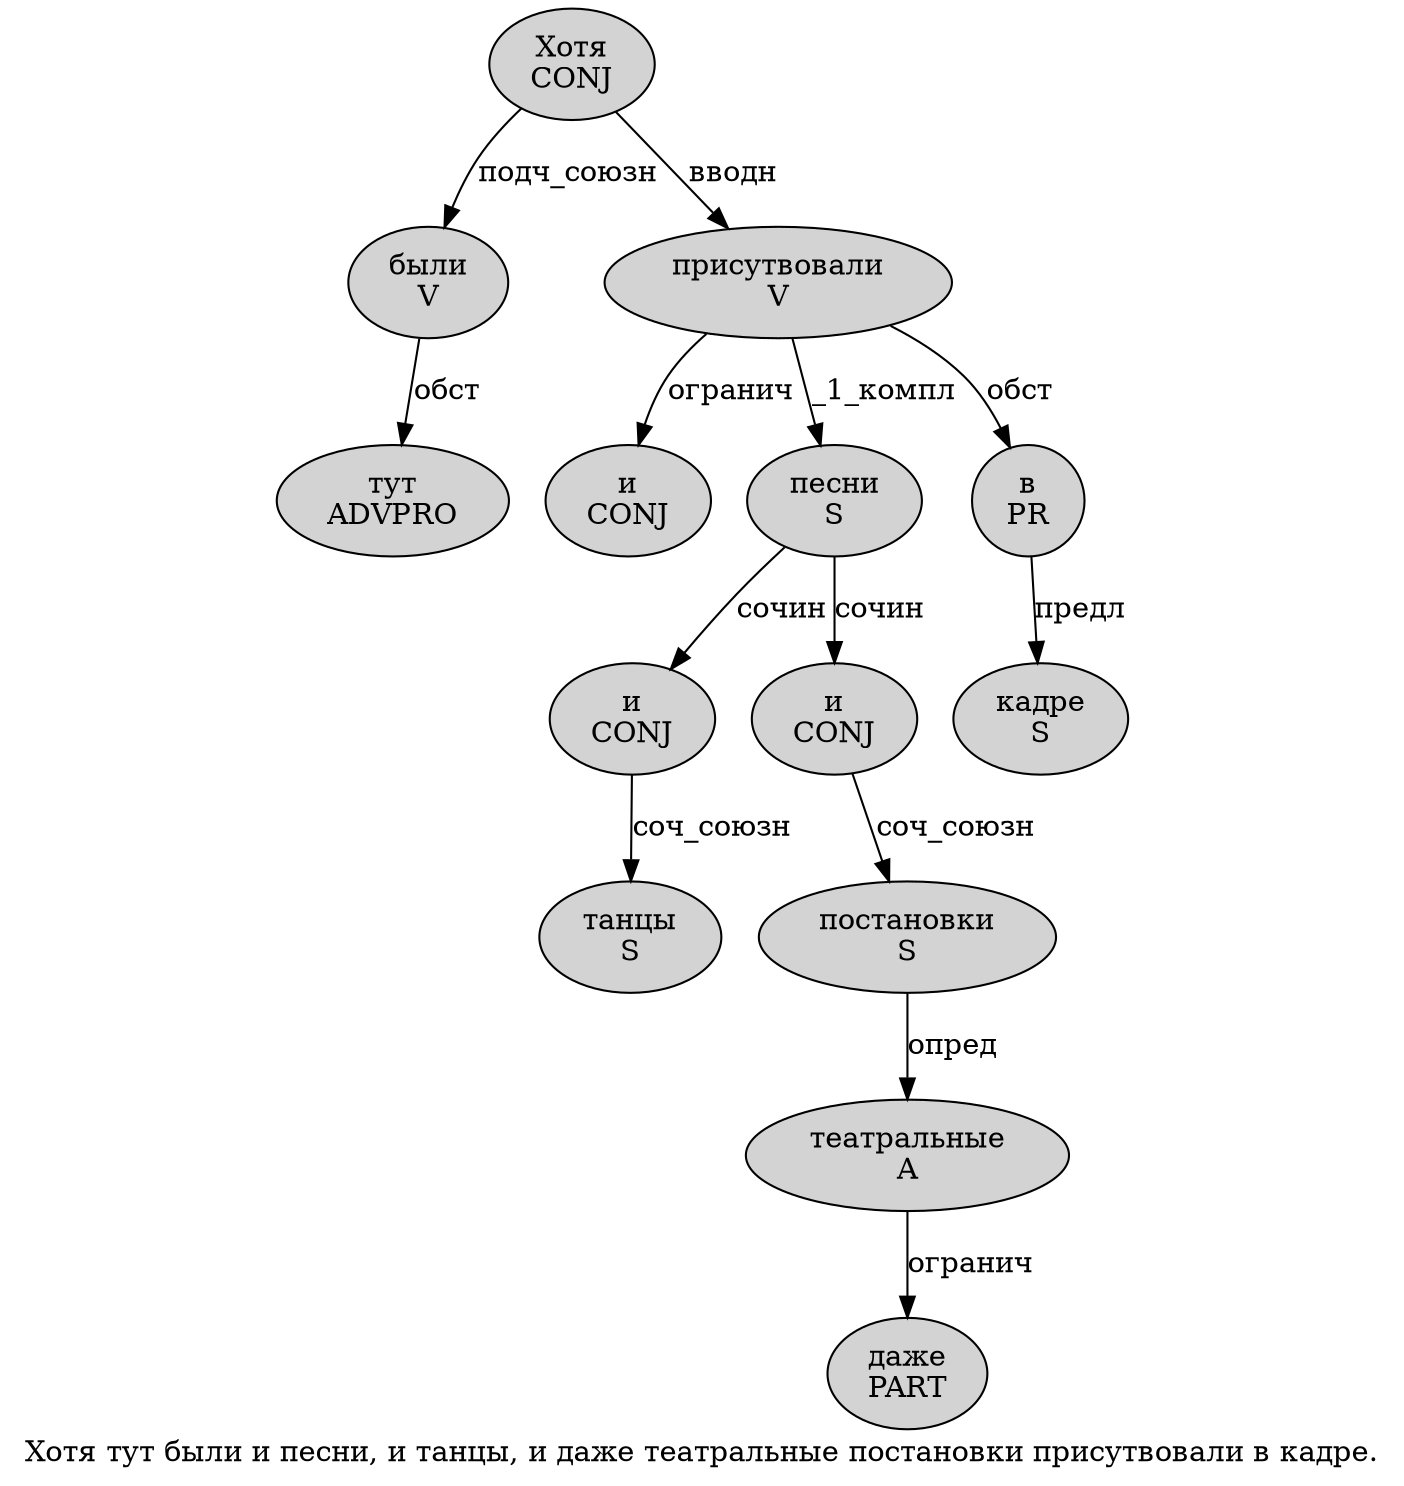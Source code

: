 digraph SENTENCE_381 {
	graph [label="Хотя тут были и песни, и танцы, и даже театральные постановки присутвовали в кадре."]
	node [style=filled]
		0 [label="Хотя
CONJ" color="" fillcolor=lightgray penwidth=1 shape=ellipse]
		1 [label="тут
ADVPRO" color="" fillcolor=lightgray penwidth=1 shape=ellipse]
		2 [label="были
V" color="" fillcolor=lightgray penwidth=1 shape=ellipse]
		3 [label="и
CONJ" color="" fillcolor=lightgray penwidth=1 shape=ellipse]
		4 [label="песни
S" color="" fillcolor=lightgray penwidth=1 shape=ellipse]
		6 [label="и
CONJ" color="" fillcolor=lightgray penwidth=1 shape=ellipse]
		7 [label="танцы
S" color="" fillcolor=lightgray penwidth=1 shape=ellipse]
		9 [label="и
CONJ" color="" fillcolor=lightgray penwidth=1 shape=ellipse]
		10 [label="даже
PART" color="" fillcolor=lightgray penwidth=1 shape=ellipse]
		11 [label="театральные
A" color="" fillcolor=lightgray penwidth=1 shape=ellipse]
		12 [label="постановки
S" color="" fillcolor=lightgray penwidth=1 shape=ellipse]
		13 [label="присутвовали
V" color="" fillcolor=lightgray penwidth=1 shape=ellipse]
		14 [label="в
PR" color="" fillcolor=lightgray penwidth=1 shape=ellipse]
		15 [label="кадре
S" color="" fillcolor=lightgray penwidth=1 shape=ellipse]
			9 -> 12 [label="соч_союзн"]
			2 -> 1 [label="обст"]
			14 -> 15 [label="предл"]
			4 -> 6 [label="сочин"]
			4 -> 9 [label="сочин"]
			0 -> 2 [label="подч_союзн"]
			0 -> 13 [label="вводн"]
			12 -> 11 [label="опред"]
			6 -> 7 [label="соч_союзн"]
			11 -> 10 [label="огранич"]
			13 -> 3 [label="огранич"]
			13 -> 4 [label="_1_компл"]
			13 -> 14 [label="обст"]
}